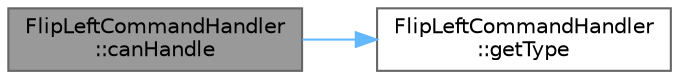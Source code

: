 digraph "FlipLeftCommandHandler::canHandle"
{
 // INTERACTIVE_SVG=YES
 // LATEX_PDF_SIZE
  bgcolor="transparent";
  edge [fontname=Helvetica,fontsize=10,labelfontname=Helvetica,labelfontsize=10];
  node [fontname=Helvetica,fontsize=10,shape=box,height=0.2,width=0.4];
  rankdir="LR";
  Node1 [id="Node000001",label="FlipLeftCommandHandler\l::canHandle",height=0.2,width=0.4,color="gray40", fillcolor="grey60", style="filled", fontcolor="black",tooltip="Determines whether the handler can process the input."];
  Node1 -> Node2 [id="edge1_Node000001_Node000002",color="steelblue1",style="solid",tooltip=" "];
  Node2 [id="Node000002",label="FlipLeftCommandHandler\l::getType",height=0.2,width=0.4,color="grey40", fillcolor="white", style="filled",URL="$class_flip_left_command_handler.html#a4bbe53bda75c32e7f413fe65bf2b3978",tooltip="Returns the keyword that this handler recognizes."];
}
